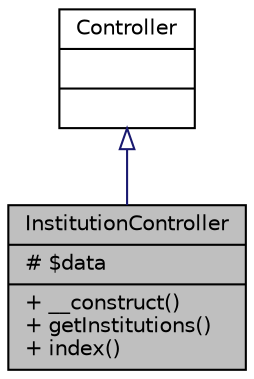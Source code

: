 digraph "InstitutionController"
{
 // LATEX_PDF_SIZE
  bgcolor="transparent";
  edge [fontname="Helvetica",fontsize="10",labelfontname="Helvetica",labelfontsize="10"];
  node [fontname="Helvetica",fontsize="10",shape=record];
  Node1 [label="{InstitutionController\n|# $data\l|+ __construct()\l+ getInstitutions()\l+ index()\l}",height=0.2,width=0.4,color="black", fillcolor="grey75", style="filled", fontcolor="black",tooltip="Gestiona información de Organizaciones."];
  Node2 -> Node1 [dir="back",color="midnightblue",fontsize="10",style="solid",arrowtail="onormal",fontname="Helvetica"];
  Node2 [label="{Controller\n||}",height=0.2,width=0.4,color="black",URL="$d8/d70/classApp_1_1Http_1_1Controllers_1_1Controller.html",tooltip="Controlador principal del framework del cual extienden los demás controladores."];
}
